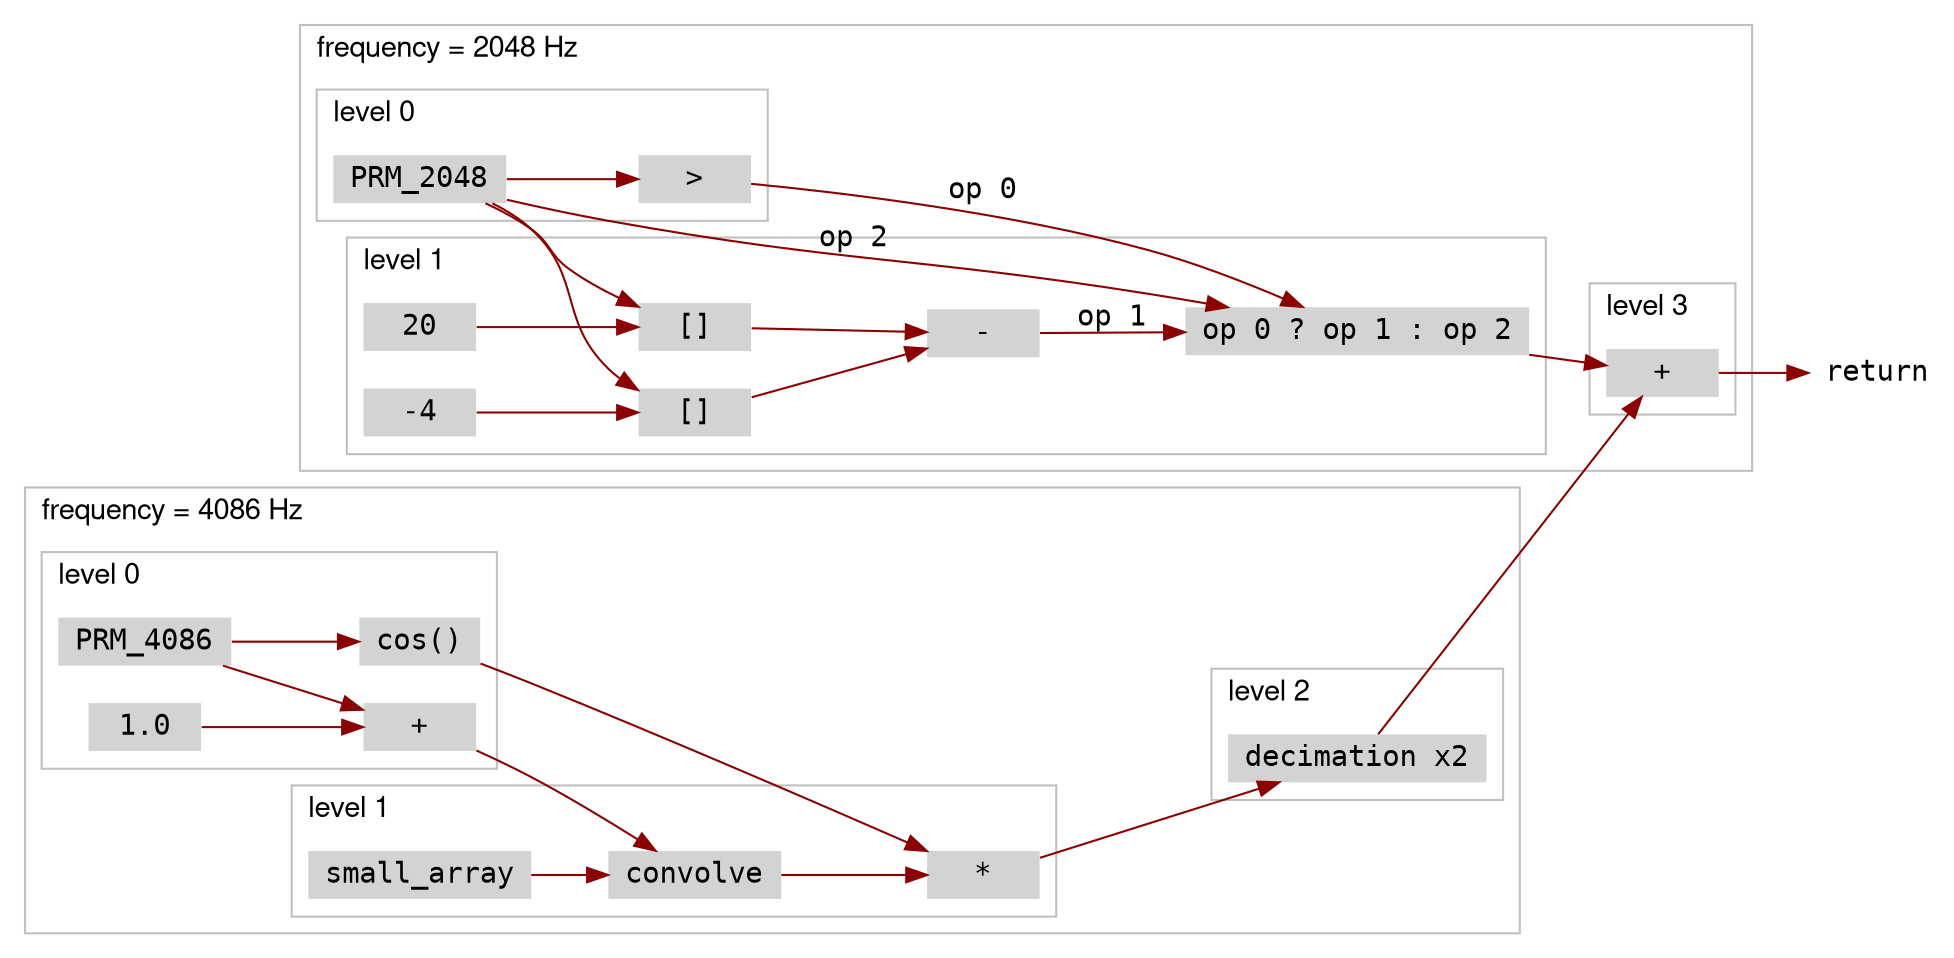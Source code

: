 digraph G {
    fontname = "Helvetica,Arial,sans-serif"
    node [fontname = "Courier" shape = rectangle,fixedsize = false, penwidth = 0]
    edge [fontname = "Courier", color = darkred]
    labeljust = "l";
    rankdir = LR;

    subgraph cluster_0 {

    node [style = filled, shape = box,height = 0.2];
    edge [fontname = "Courier", color = darkred]
    color = gray;


    subgraph cluster_0_0 {
    prm_2 [label = "PRM_2048"];
    ">"
    prm_2 -> ">"
    label = "level 0";
    }

    subgraph cluster_0_1 {
    c_20 [label = "20"]
    c_4 [label = "-4"]
    sh_2 [label = "[]"];
    sh_2_ [label = "[]"];
    //{rank = "same" c_20 sh_2_ c_4 sh_2 }
    c_20 -> sh_2_
    c_4 -> sh_2
    sub_2 [label = "-"]

    ternary [label = "op 0 ? op 1 : op 2"]

    label = "level 1";
    }

    subgraph cluster_0_2 {
    p_2 [label = "+"];

    label = "level 3";
    }


    prm_2 -> sh_2 -> sub_2
    prm_2 -> sh_2_ -> sub_2
    prm_2 -> ternary [label = "op 2"]
    ">" -> ternary [label = "op 0"]
    sub_2 -> ternary [label = "op 1"]

    ternary -> p_2

    label = "frequency = 2048 Hz";
    }



    subgraph cluster_1 {

    node [style = filled, shape = box,height = 0.2];
    edge [fontname = "Courier", color = darkred];
    color = gray;

    subgraph cluster_1_0 {

    prm_1 [label = "PRM_4086"];
    p_1 [label = "+"];
    "1.0"
    "cos()"

    label = "level 0";
    }

    subgraph cluster_1_1 {
    small_array
    c_1 [label = "convolve"];

    m_1 [label = "*"];

    label = "level 1";
    }

    subgraph cluster_1_2 {
    node [style = filled, shape = box,height = 0.2];
    decim [label = "decimation x2"]
    label = "level 2";
    }


    "1.0" -> p_1;
    small_array -> c_1 -> m_1 -> decim -> p_2;

    prm_1 -> p_1 -> c_1;
    prm_1 -> "cos()" -> m_1;

    label = "frequency = 4086 Hz";

    }




    p_2 -> return;

}